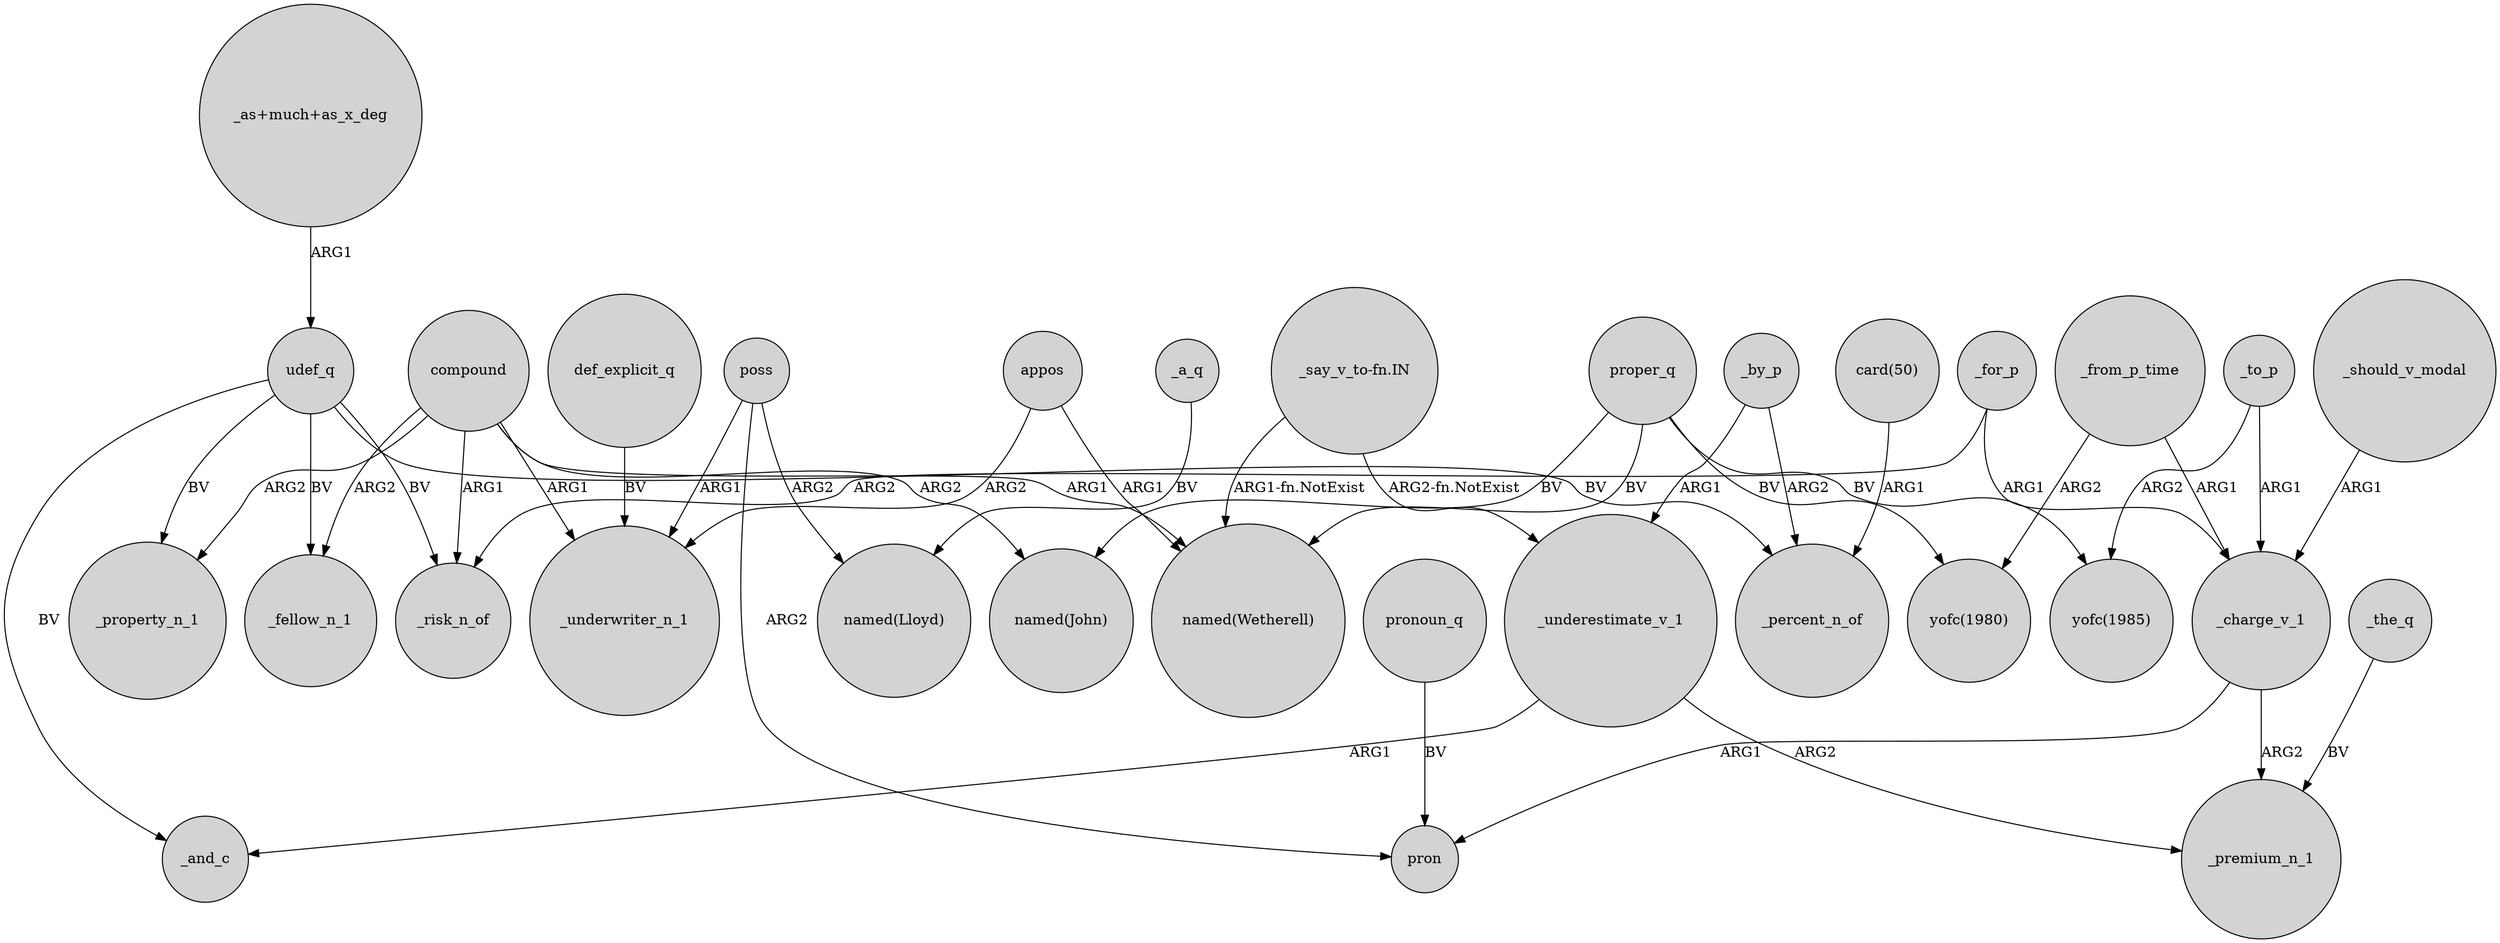 digraph {
	node [shape=circle style=filled]
	compound -> "named(John)" [label=ARG2]
	"_say_v_to-fn.IN" -> "named(Wetherell)" [label="ARG1-fn.NotExist"]
	compound -> _underwriter_n_1 [label=ARG1]
	udef_q -> _risk_n_of [label=BV]
	_for_p -> _risk_n_of [label=ARG2]
	_to_p -> _charge_v_1 [label=ARG1]
	poss -> pron [label=ARG2]
	compound -> _risk_n_of [label=ARG1]
	def_explicit_q -> _underwriter_n_1 [label=BV]
	compound -> _fellow_n_1 [label=ARG2]
	poss -> _underwriter_n_1 [label=ARG1]
	_should_v_modal -> _charge_v_1 [label=ARG1]
	compound -> _property_n_1 [label=ARG2]
	_from_p_time -> "yofc(1980)" [label=ARG2]
	compound -> "named(Wetherell)" [label=ARG1]
	_underestimate_v_1 -> _premium_n_1 [label=ARG2]
	_charge_v_1 -> _premium_n_1 [label=ARG2]
	_by_p -> _percent_n_of [label=ARG2]
	_charge_v_1 -> pron [label=ARG1]
	pronoun_q -> pron [label=BV]
	"_as+much+as_x_deg" -> udef_q [label=ARG1]
	_a_q -> "named(Lloyd)" [label=BV]
	udef_q -> _fellow_n_1 [label=BV]
	poss -> "named(Lloyd)" [label=ARG2]
	"card(50)" -> _percent_n_of [label=ARG1]
	_by_p -> _underestimate_v_1 [label=ARG1]
	proper_q -> "named(Wetherell)" [label=BV]
	_for_p -> _charge_v_1 [label=ARG1]
	udef_q -> _property_n_1 [label=BV]
	proper_q -> "yofc(1980)" [label=BV]
	appos -> _underwriter_n_1 [label=ARG2]
	_underestimate_v_1 -> _and_c [label=ARG1]
	_to_p -> "yofc(1985)" [label=ARG2]
	proper_q -> "yofc(1985)" [label=BV]
	_the_q -> _premium_n_1 [label=BV]
	udef_q -> _percent_n_of [label=BV]
	_from_p_time -> _charge_v_1 [label=ARG1]
	proper_q -> "named(John)" [label=BV]
	udef_q -> _and_c [label=BV]
	"_say_v_to-fn.IN" -> _underestimate_v_1 [label="ARG2-fn.NotExist"]
	appos -> "named(Wetherell)" [label=ARG1]
}
